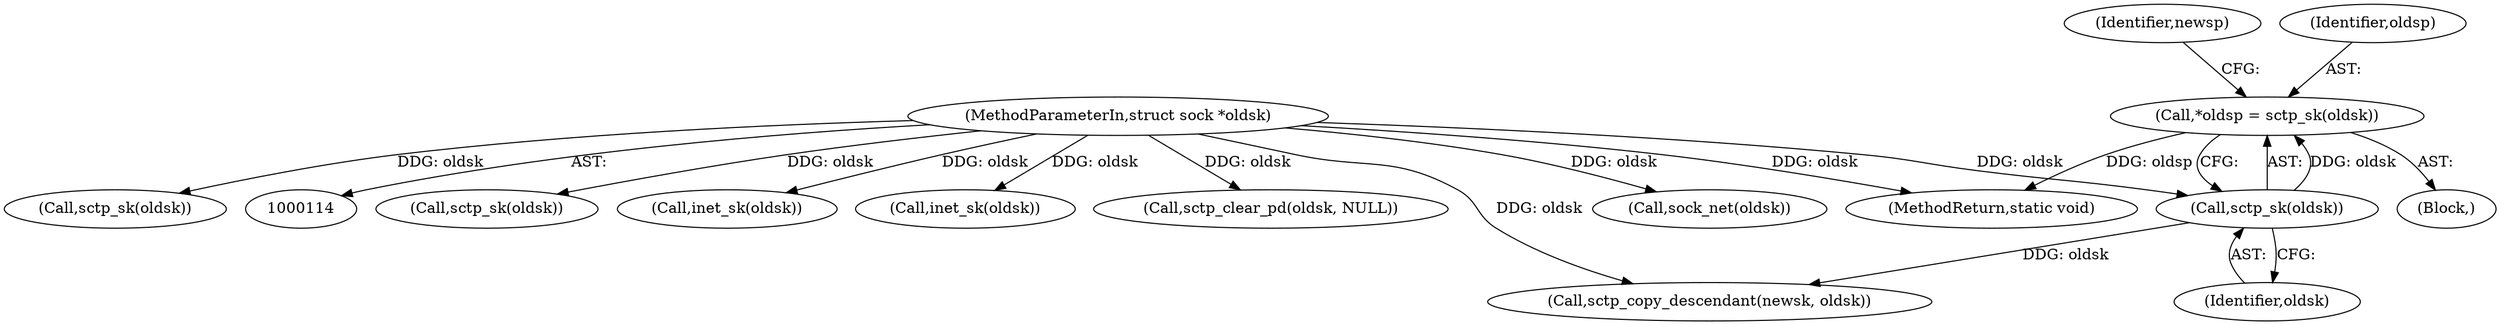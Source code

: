 digraph "0_linux_2d45a02d0166caf2627fe91897c6ffc3b19514c4_2@pointer" {
"1000121" [label="(Call,*oldsp = sctp_sk(oldsk))"];
"1000123" [label="(Call,sctp_sk(oldsk))"];
"1000115" [label="(MethodParameterIn,struct sock *oldsk)"];
"1000127" [label="(Identifier,newsp)"];
"1000124" [label="(Identifier,oldsk)"];
"1000115" [label="(MethodParameterIn,struct sock *oldsk)"];
"1000189" [label="(Call,sctp_sk(oldsk))"];
"1000177" [label="(Call,inet_sk(oldsk))"];
"1000121" [label="(Call,*oldsp = sctp_sk(oldsk))"];
"1000119" [label="(Block,)"];
"1000210" [label="(Call,inet_sk(oldsk))"];
"1000339" [label="(Call,sctp_clear_pd(oldsk, NULL))"];
"1000379" [label="(MethodReturn,static void)"];
"1000123" [label="(Call,sctp_sk(oldsk))"];
"1000155" [label="(Call,sctp_copy_descendant(newsk, oldsk))"];
"1000174" [label="(Call,sock_net(oldsk))"];
"1000122" [label="(Identifier,oldsp)"];
"1000284" [label="(Call,sctp_sk(oldsk))"];
"1000121" -> "1000119"  [label="AST: "];
"1000121" -> "1000123"  [label="CFG: "];
"1000122" -> "1000121"  [label="AST: "];
"1000123" -> "1000121"  [label="AST: "];
"1000127" -> "1000121"  [label="CFG: "];
"1000121" -> "1000379"  [label="DDG: oldsp"];
"1000123" -> "1000121"  [label="DDG: oldsk"];
"1000123" -> "1000124"  [label="CFG: "];
"1000124" -> "1000123"  [label="AST: "];
"1000115" -> "1000123"  [label="DDG: oldsk"];
"1000123" -> "1000155"  [label="DDG: oldsk"];
"1000115" -> "1000114"  [label="AST: "];
"1000115" -> "1000379"  [label="DDG: oldsk"];
"1000115" -> "1000155"  [label="DDG: oldsk"];
"1000115" -> "1000174"  [label="DDG: oldsk"];
"1000115" -> "1000177"  [label="DDG: oldsk"];
"1000115" -> "1000189"  [label="DDG: oldsk"];
"1000115" -> "1000210"  [label="DDG: oldsk"];
"1000115" -> "1000284"  [label="DDG: oldsk"];
"1000115" -> "1000339"  [label="DDG: oldsk"];
}
